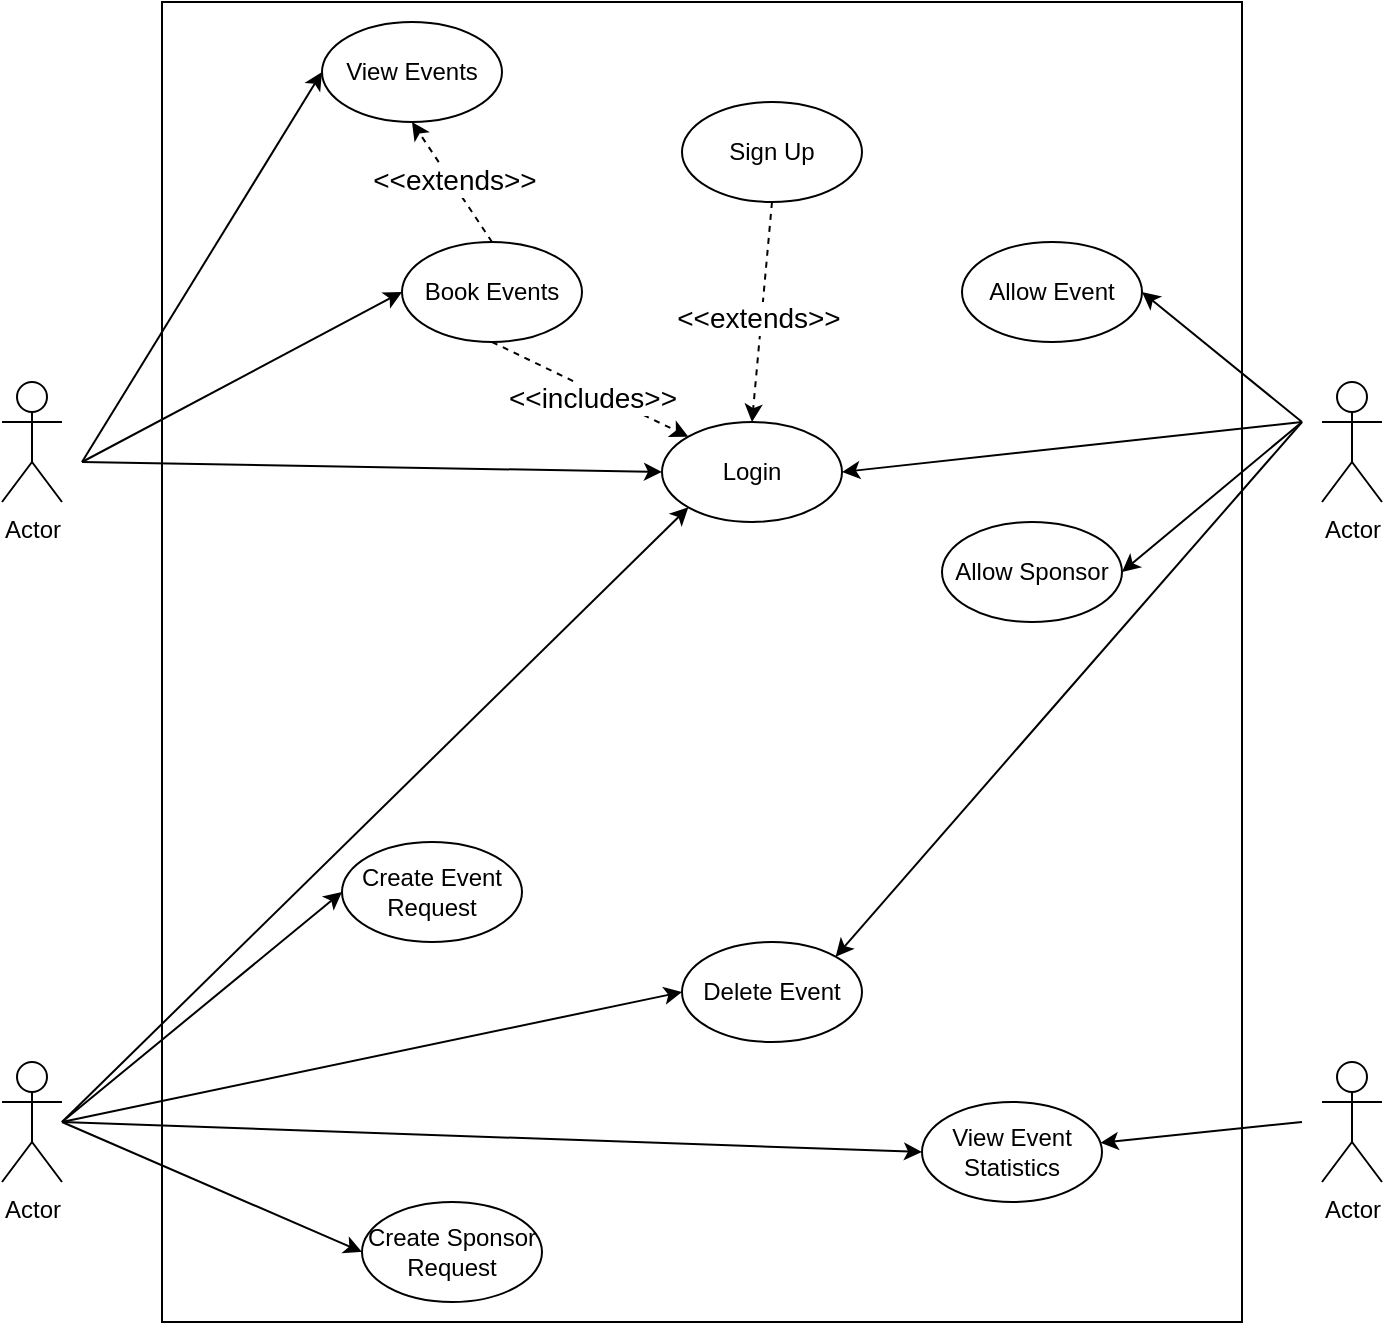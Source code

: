 <mxfile version="24.7.17">
  <diagram name="Page-1" id="s5pUab9NHxFs0CXyRGQq">
    <mxGraphModel dx="1436" dy="900" grid="1" gridSize="10" guides="1" tooltips="1" connect="1" arrows="1" fold="1" page="1" pageScale="1" pageWidth="850" pageHeight="1100" math="0" shadow="0">
      <root>
        <mxCell id="0" />
        <mxCell id="1" parent="0" />
        <mxCell id="M7IDZ9k84RH_q4aLtwsA-51" value="" style="rounded=0;whiteSpace=wrap;html=1;" vertex="1" parent="1">
          <mxGeometry x="130" y="60" width="540" height="660" as="geometry" />
        </mxCell>
        <mxCell id="M7IDZ9k84RH_q4aLtwsA-2" value="Actor" style="shape=umlActor;verticalLabelPosition=bottom;verticalAlign=top;html=1;outlineConnect=0;" vertex="1" parent="1">
          <mxGeometry x="50" y="250" width="30" height="60" as="geometry" />
        </mxCell>
        <mxCell id="M7IDZ9k84RH_q4aLtwsA-3" value="Actor" style="shape=umlActor;verticalLabelPosition=bottom;verticalAlign=top;html=1;outlineConnect=0;" vertex="1" parent="1">
          <mxGeometry x="50" y="590" width="30" height="60" as="geometry" />
        </mxCell>
        <mxCell id="M7IDZ9k84RH_q4aLtwsA-5" value="Actor" style="shape=umlActor;verticalLabelPosition=bottom;verticalAlign=top;html=1;outlineConnect=0;" vertex="1" parent="1">
          <mxGeometry x="710" y="250" width="30" height="60" as="geometry" />
        </mxCell>
        <mxCell id="M7IDZ9k84RH_q4aLtwsA-6" value="Actor" style="shape=umlActor;verticalLabelPosition=bottom;verticalAlign=top;html=1;outlineConnect=0;" vertex="1" parent="1">
          <mxGeometry x="710" y="590" width="30" height="60" as="geometry" />
        </mxCell>
        <mxCell id="M7IDZ9k84RH_q4aLtwsA-9" value="Login" style="ellipse;whiteSpace=wrap;html=1;" vertex="1" parent="1">
          <mxGeometry x="380" y="270" width="90" height="50" as="geometry" />
        </mxCell>
        <mxCell id="M7IDZ9k84RH_q4aLtwsA-11" value="Sign Up" style="ellipse;whiteSpace=wrap;html=1;" vertex="1" parent="1">
          <mxGeometry x="390" y="110" width="90" height="50" as="geometry" />
        </mxCell>
        <mxCell id="M7IDZ9k84RH_q4aLtwsA-14" value="Allow Event" style="ellipse;whiteSpace=wrap;html=1;" vertex="1" parent="1">
          <mxGeometry x="530" y="180" width="90" height="50" as="geometry" />
        </mxCell>
        <mxCell id="M7IDZ9k84RH_q4aLtwsA-15" value="Create Event Request" style="ellipse;whiteSpace=wrap;html=1;" vertex="1" parent="1">
          <mxGeometry x="220" y="480" width="90" height="50" as="geometry" />
        </mxCell>
        <mxCell id="M7IDZ9k84RH_q4aLtwsA-16" value="Delete Event" style="ellipse;whiteSpace=wrap;html=1;" vertex="1" parent="1">
          <mxGeometry x="390" y="530" width="90" height="50" as="geometry" />
        </mxCell>
        <mxCell id="M7IDZ9k84RH_q4aLtwsA-17" value="Book Events" style="ellipse;whiteSpace=wrap;html=1;" vertex="1" parent="1">
          <mxGeometry x="250" y="180" width="90" height="50" as="geometry" />
        </mxCell>
        <mxCell id="M7IDZ9k84RH_q4aLtwsA-18" value="Create Sponsor Request" style="ellipse;whiteSpace=wrap;html=1;" vertex="1" parent="1">
          <mxGeometry x="230" y="660" width="90" height="50" as="geometry" />
        </mxCell>
        <mxCell id="M7IDZ9k84RH_q4aLtwsA-19" value="View Event Statistics" style="ellipse;whiteSpace=wrap;html=1;" vertex="1" parent="1">
          <mxGeometry x="510" y="610" width="90" height="50" as="geometry" />
        </mxCell>
        <mxCell id="M7IDZ9k84RH_q4aLtwsA-20" value="Allow Sponsor" style="ellipse;whiteSpace=wrap;html=1;" vertex="1" parent="1">
          <mxGeometry x="520" y="320" width="90" height="50" as="geometry" />
        </mxCell>
        <mxCell id="M7IDZ9k84RH_q4aLtwsA-21" value="View Events" style="ellipse;whiteSpace=wrap;html=1;" vertex="1" parent="1">
          <mxGeometry x="210" y="70" width="90" height="50" as="geometry" />
        </mxCell>
        <mxCell id="M7IDZ9k84RH_q4aLtwsA-24" value="" style="endArrow=classic;html=1;rounded=0;entryX=0;entryY=0.5;entryDx=0;entryDy=0;" edge="1" parent="1" target="M7IDZ9k84RH_q4aLtwsA-9">
          <mxGeometry width="50" height="50" relative="1" as="geometry">
            <mxPoint x="90" y="290" as="sourcePoint" />
            <mxPoint x="140" y="255" as="targetPoint" />
          </mxGeometry>
        </mxCell>
        <mxCell id="M7IDZ9k84RH_q4aLtwsA-27" value="" style="endArrow=classic;html=1;rounded=0;entryX=0;entryY=0.5;entryDx=0;entryDy=0;" edge="1" parent="1" target="M7IDZ9k84RH_q4aLtwsA-17">
          <mxGeometry width="50" height="50" relative="1" as="geometry">
            <mxPoint x="90" y="290" as="sourcePoint" />
            <mxPoint x="140" y="240" as="targetPoint" />
          </mxGeometry>
        </mxCell>
        <mxCell id="M7IDZ9k84RH_q4aLtwsA-29" value="" style="endArrow=classic;html=1;rounded=0;entryX=0;entryY=0.5;entryDx=0;entryDy=0;" edge="1" parent="1" target="M7IDZ9k84RH_q4aLtwsA-21">
          <mxGeometry width="50" height="50" relative="1" as="geometry">
            <mxPoint x="90" y="290" as="sourcePoint" />
            <mxPoint x="140" y="220" as="targetPoint" />
          </mxGeometry>
        </mxCell>
        <mxCell id="M7IDZ9k84RH_q4aLtwsA-30" value="" style="endArrow=classic;html=1;rounded=0;entryX=0;entryY=0.5;entryDx=0;entryDy=0;" edge="1" parent="1" target="M7IDZ9k84RH_q4aLtwsA-15">
          <mxGeometry width="50" height="50" relative="1" as="geometry">
            <mxPoint x="80" y="620" as="sourcePoint" />
            <mxPoint x="130" y="550" as="targetPoint" />
          </mxGeometry>
        </mxCell>
        <mxCell id="M7IDZ9k84RH_q4aLtwsA-31" value="" style="endArrow=classic;html=1;rounded=0;entryX=0;entryY=0.5;entryDx=0;entryDy=0;" edge="1" parent="1" target="M7IDZ9k84RH_q4aLtwsA-18">
          <mxGeometry width="50" height="50" relative="1" as="geometry">
            <mxPoint x="80" y="620" as="sourcePoint" />
            <mxPoint x="130" y="590" as="targetPoint" />
          </mxGeometry>
        </mxCell>
        <mxCell id="M7IDZ9k84RH_q4aLtwsA-35" value="" style="endArrow=classic;dashed=1;html=1;rounded=0;exitX=0.5;exitY=1;exitDx=0;exitDy=0;entryX=0.5;entryY=0;entryDx=0;entryDy=0;" edge="1" parent="1" source="M7IDZ9k84RH_q4aLtwsA-11" target="M7IDZ9k84RH_q4aLtwsA-9">
          <mxGeometry width="50" height="50" relative="1" as="geometry">
            <mxPoint x="460" y="420" as="sourcePoint" />
            <mxPoint x="510" y="370" as="targetPoint" />
          </mxGeometry>
        </mxCell>
        <mxCell id="M7IDZ9k84RH_q4aLtwsA-39" value="&lt;font style=&quot;font-size: 14px;&quot;&gt;&amp;lt;&amp;lt;extends&amp;gt;&amp;gt;&lt;/font&gt;" style="edgeLabel;html=1;align=center;verticalAlign=middle;resizable=0;points=[];" vertex="1" connectable="0" parent="M7IDZ9k84RH_q4aLtwsA-35">
          <mxGeometry x="0.041" y="-2" relative="1" as="geometry">
            <mxPoint y="1" as="offset" />
          </mxGeometry>
        </mxCell>
        <mxCell id="M7IDZ9k84RH_q4aLtwsA-40" value="" style="endArrow=classic;html=1;rounded=0;entryX=1;entryY=0.5;entryDx=0;entryDy=0;" edge="1" parent="1" target="M7IDZ9k84RH_q4aLtwsA-14">
          <mxGeometry width="50" height="50" relative="1" as="geometry">
            <mxPoint x="700" y="270" as="sourcePoint" />
            <mxPoint x="510" y="370" as="targetPoint" />
          </mxGeometry>
        </mxCell>
        <mxCell id="M7IDZ9k84RH_q4aLtwsA-41" value="" style="endArrow=classic;html=1;rounded=0;entryX=1;entryY=0.5;entryDx=0;entryDy=0;" edge="1" parent="1" target="M7IDZ9k84RH_q4aLtwsA-20">
          <mxGeometry width="50" height="50" relative="1" as="geometry">
            <mxPoint x="700" y="270" as="sourcePoint" />
            <mxPoint x="510" y="370" as="targetPoint" />
          </mxGeometry>
        </mxCell>
        <mxCell id="M7IDZ9k84RH_q4aLtwsA-43" value="" style="endArrow=classic;html=1;rounded=0;entryX=0;entryY=0.5;entryDx=0;entryDy=0;" edge="1" parent="1" target="M7IDZ9k84RH_q4aLtwsA-16">
          <mxGeometry width="50" height="50" relative="1" as="geometry">
            <mxPoint x="80" y="620" as="sourcePoint" />
            <mxPoint x="130" y="570" as="targetPoint" />
          </mxGeometry>
        </mxCell>
        <mxCell id="M7IDZ9k84RH_q4aLtwsA-44" value="" style="endArrow=classic;html=1;rounded=0;" edge="1" parent="1" target="M7IDZ9k84RH_q4aLtwsA-19">
          <mxGeometry width="50" height="50" relative="1" as="geometry">
            <mxPoint x="700" y="620" as="sourcePoint" />
            <mxPoint x="510" y="370" as="targetPoint" />
          </mxGeometry>
        </mxCell>
        <mxCell id="M7IDZ9k84RH_q4aLtwsA-45" value="" style="endArrow=classic;dashed=1;html=1;rounded=0;exitX=0.5;exitY=1;exitDx=0;exitDy=0;entryX=0;entryY=0;entryDx=0;entryDy=0;" edge="1" parent="1" source="M7IDZ9k84RH_q4aLtwsA-17" target="M7IDZ9k84RH_q4aLtwsA-9">
          <mxGeometry width="50" height="50" relative="1" as="geometry">
            <mxPoint x="402.5" y="310" as="sourcePoint" />
            <mxPoint x="327.5" y="365" as="targetPoint" />
          </mxGeometry>
        </mxCell>
        <mxCell id="M7IDZ9k84RH_q4aLtwsA-46" value="&lt;font style=&quot;font-size: 14px;&quot;&gt;&amp;lt;&amp;lt;includes&amp;gt;&amp;gt;&lt;/font&gt;" style="edgeLabel;html=1;align=center;verticalAlign=middle;resizable=0;points=[];" vertex="1" connectable="0" parent="M7IDZ9k84RH_q4aLtwsA-45">
          <mxGeometry x="0.041" y="-2" relative="1" as="geometry">
            <mxPoint y="1" as="offset" />
          </mxGeometry>
        </mxCell>
        <mxCell id="M7IDZ9k84RH_q4aLtwsA-47" value="" style="endArrow=classic;html=1;rounded=0;entryX=1;entryY=0;entryDx=0;entryDy=0;" edge="1" parent="1" target="M7IDZ9k84RH_q4aLtwsA-16">
          <mxGeometry width="50" height="50" relative="1" as="geometry">
            <mxPoint x="700" y="270" as="sourcePoint" />
            <mxPoint x="510" y="370" as="targetPoint" />
          </mxGeometry>
        </mxCell>
        <mxCell id="M7IDZ9k84RH_q4aLtwsA-49" value="" style="endArrow=classic;html=1;rounded=0;entryX=0;entryY=1;entryDx=0;entryDy=0;" edge="1" parent="1" target="M7IDZ9k84RH_q4aLtwsA-9">
          <mxGeometry width="50" height="50" relative="1" as="geometry">
            <mxPoint x="80" y="620" as="sourcePoint" />
            <mxPoint x="520" y="370" as="targetPoint" />
          </mxGeometry>
        </mxCell>
        <mxCell id="M7IDZ9k84RH_q4aLtwsA-50" value="" style="endArrow=classic;html=1;rounded=0;entryX=1;entryY=0.5;entryDx=0;entryDy=0;" edge="1" parent="1" target="M7IDZ9k84RH_q4aLtwsA-9">
          <mxGeometry width="50" height="50" relative="1" as="geometry">
            <mxPoint x="700" y="270" as="sourcePoint" />
            <mxPoint x="520" y="370" as="targetPoint" />
          </mxGeometry>
        </mxCell>
        <mxCell id="M7IDZ9k84RH_q4aLtwsA-52" value="" style="endArrow=classic;dashed=1;html=1;rounded=0;exitX=0.5;exitY=0;exitDx=0;exitDy=0;entryX=0.5;entryY=1;entryDx=0;entryDy=0;" edge="1" parent="1" source="M7IDZ9k84RH_q4aLtwsA-17" target="M7IDZ9k84RH_q4aLtwsA-21">
          <mxGeometry width="50" height="50" relative="1" as="geometry">
            <mxPoint x="214.5" y="210" as="sourcePoint" />
            <mxPoint x="214.5" y="300" as="targetPoint" />
          </mxGeometry>
        </mxCell>
        <mxCell id="M7IDZ9k84RH_q4aLtwsA-53" value="&lt;font style=&quot;font-size: 14px;&quot;&gt;&amp;lt;&amp;lt;extends&amp;gt;&amp;gt;&lt;/font&gt;" style="edgeLabel;html=1;align=center;verticalAlign=middle;resizable=0;points=[];" vertex="1" connectable="0" parent="M7IDZ9k84RH_q4aLtwsA-52">
          <mxGeometry x="0.041" y="-2" relative="1" as="geometry">
            <mxPoint y="1" as="offset" />
          </mxGeometry>
        </mxCell>
        <mxCell id="M7IDZ9k84RH_q4aLtwsA-54" value="" style="endArrow=classic;html=1;rounded=0;entryX=0;entryY=0.5;entryDx=0;entryDy=0;" edge="1" parent="1" target="M7IDZ9k84RH_q4aLtwsA-19">
          <mxGeometry width="50" height="50" relative="1" as="geometry">
            <mxPoint x="80" y="620" as="sourcePoint" />
            <mxPoint x="130" y="580" as="targetPoint" />
          </mxGeometry>
        </mxCell>
      </root>
    </mxGraphModel>
  </diagram>
</mxfile>
